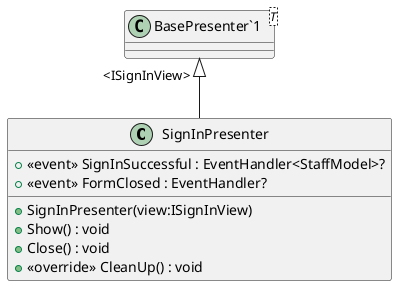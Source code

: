 @startuml
class SignInPresenter {
    +  <<event>> SignInSuccessful : EventHandler<StaffModel>? 
    +  <<event>> FormClosed : EventHandler? 
    + SignInPresenter(view:ISignInView)
    + Show() : void
    + Close() : void
    + <<override>> CleanUp() : void
}
class "BasePresenter`1"<T> {
}
"BasePresenter`1" "<ISignInView>" <|-- SignInPresenter
@enduml
